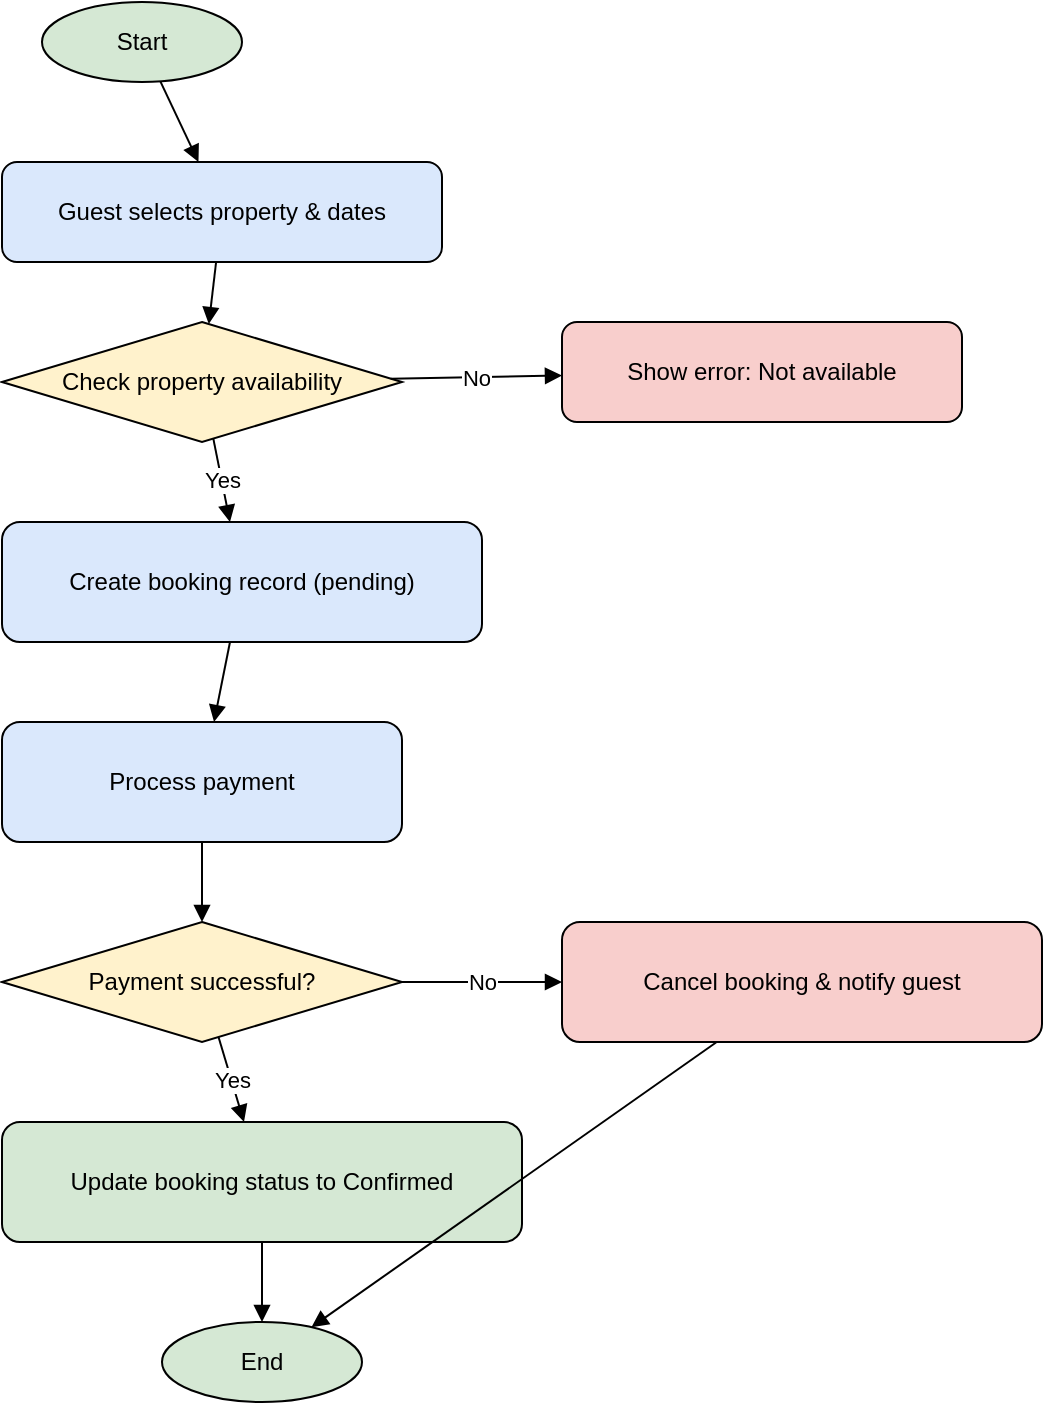 <?xml version="1.0" encoding="UTF-8"?>
<mxfile>
  <diagram name="Property Booking Flow">
    <mxGraphModel>
      <root>
        <mxCell id="0"/>
        <mxCell id="1" parent="0"/>

        <!-- Start -->
        <mxCell id="start" value="Start" style="ellipse;whiteSpace=wrap;html=1;fillColor=#d5e8d4;" vertex="1" parent="1">
          <mxGeometry x="100" y="40" width="100" height="40" as="geometry"/>
        </mxCell>

        <!-- Step 1: Guest selects property -->
        <mxCell id="s1" value="Guest selects property &amp; dates" style="rounded=1;whiteSpace=wrap;html=1;fillColor=#dae8fc;" vertex="1" parent="1">
          <mxGeometry x="80" y="120" width="220" height="50" as="geometry"/>
        </mxCell>

        <!-- Step 2: Check availability -->
        <mxCell id="s2" value="Check property availability" style="rhombus;whiteSpace=wrap;html=1;fillColor=#fff2cc;" vertex="1" parent="1">
          <mxGeometry x="80" y="200" width="200" height="60" as="geometry"/>
        </mxCell>

        <!-- Step 3: If not available -->
        <mxCell id="s3" value="Show error: Not available" style="rounded=1;whiteSpace=wrap;html=1;fillColor=#f8cecc;" vertex="1" parent="1">
          <mxGeometry x="360" y="200" width="200" height="50" as="geometry"/>
        </mxCell>

        <!-- Step 4: Create booking -->
        <mxCell id="s4" value="Create booking record (pending)" style="rounded=1;whiteSpace=wrap;html=1;fillColor=#dae8fc;" vertex="1" parent="1">
          <mxGeometry x="80" y="300" width="240" height="60" as="geometry"/>
        </mxCell>

        <!-- Step 5: Process payment -->
        <mxCell id="s5" value="Process payment" style="rounded=1;whiteSpace=wrap;html=1;fillColor=#dae8fc;" vertex="1" parent="1">
          <mxGeometry x="80" y="400" width="200" height="60" as="geometry"/>
        </mxCell>

        <!-- Step 6: Payment successful? -->
        <mxCell id="s6" value="Payment successful?" style="rhombus;whiteSpace=wrap;html=1;fillColor=#fff2cc;" vertex="1" parent="1">
          <mxGeometry x="80" y="500" width="200" height="60" as="geometry"/>
        </mxCell>

        <!-- Step 7a: Success -->
        <mxCell id="s7a" value="Update booking status to Confirmed" style="rounded=1;whiteSpace=wrap;html=1;fillColor=#d5e8d4;" vertex="1" parent="1">
          <mxGeometry x="80" y="600" width="260" height="60" as="geometry"/>
        </mxCell>

        <!-- Step 7b: Failure -->
        <mxCell id="s7b" value="Cancel booking &amp; notify guest" style="rounded=1;whiteSpace=wrap;html=1;fillColor=#f8cecc;" vertex="1" parent="1">
          <mxGeometry x="360" y="500" width="240" height="60" as="geometry"/>
        </mxCell>

        <!-- End -->
        <mxCell id="end" value="End" style="ellipse;whiteSpace=wrap;html=1;fillColor=#d5e8d4;" vertex="1" parent="1">
          <mxGeometry x="160" y="700" width="100" height="40" as="geometry"/>
        </mxCell>

        <!-- Edges with proper arrow style -->
        <mxCell id="e1" edge="1" parent="1" source="start" target="s1" style="orthogonalEdgeStyle;endArrow=block;html=1;strokeColor=#000000;">
          <mxGeometry relative="1" as="geometry"/>
        </mxCell>
        <mxCell id="e2" edge="1" parent="1" source="s1" target="s2" style="orthogonalEdgeStyle;endArrow=block;html=1;strokeColor=#000000;">
          <mxGeometry relative="1" as="geometry"/>
        </mxCell>
        <mxCell id="e3" value="No" edge="1" parent="1" source="s2" target="s3" style="orthogonalEdgeStyle;endArrow=block;html=1;strokeColor=#000000;">
          <mxGeometry relative="1" as="geometry"/>
        </mxCell>
        <mxCell id="e4" value="Yes" edge="1" parent="1" source="s2" target="s4" style="orthogonalEdgeStyle;endArrow=block;html=1;strokeColor=#000000;">
          <mxGeometry relative="1" as="geometry"/>
        </mxCell>
        <mxCell id="e5" edge="1" parent="1" source="s4" target="s5" style="orthogonalEdgeStyle;endArrow=block;html=1;strokeColor=#000000;">
          <mxGeometry relative="1" as="geometry"/>
        </mxCell>
        <mxCell id="e6" edge="1" parent="1" source="s5" target="s6" style="orthogonalEdgeStyle;endArrow=block;html=1;strokeColor=#000000;">
          <mxGeometry relative="1" as="geometry"/>
        </mxCell>
        <mxCell id="e7" value="Yes" edge="1" parent="1" source="s6" target="s7a" style="orthogonalEdgeStyle;endArrow=block;html=1;strokeColor=#000000;">
          <mxGeometry relative="1" as="geometry"/>
        </mxCell>
        <mxCell id="e8" value="No" edge="1" parent="1" source="s6" target="s7b" style="orthogonalEdgeStyle;endArrow=block;html=1;strokeColor=#000000;">
          <mxGeometry relative="1" as="geometry"/>
        </mxCell>
        <mxCell id="e9" edge="1" parent="1" source="s7a" target="end" style="orthogonalEdgeStyle;endArrow=block;html=1;strokeColor=#000000;">
          <mxGeometry relative="1" as="geometry"/>
        </mxCell>
        <mxCell id="e10" edge="1" parent="1" source="s7b" target="end" style="orthogonalEdgeStyle;endArrow=block;html=1;strokeColor=#000000;">
          <mxGeometry relative="1" as="geometry"/>
        </mxCell>

      </root>
    </mxGraphModel>
  </diagram>
</mxfile>
